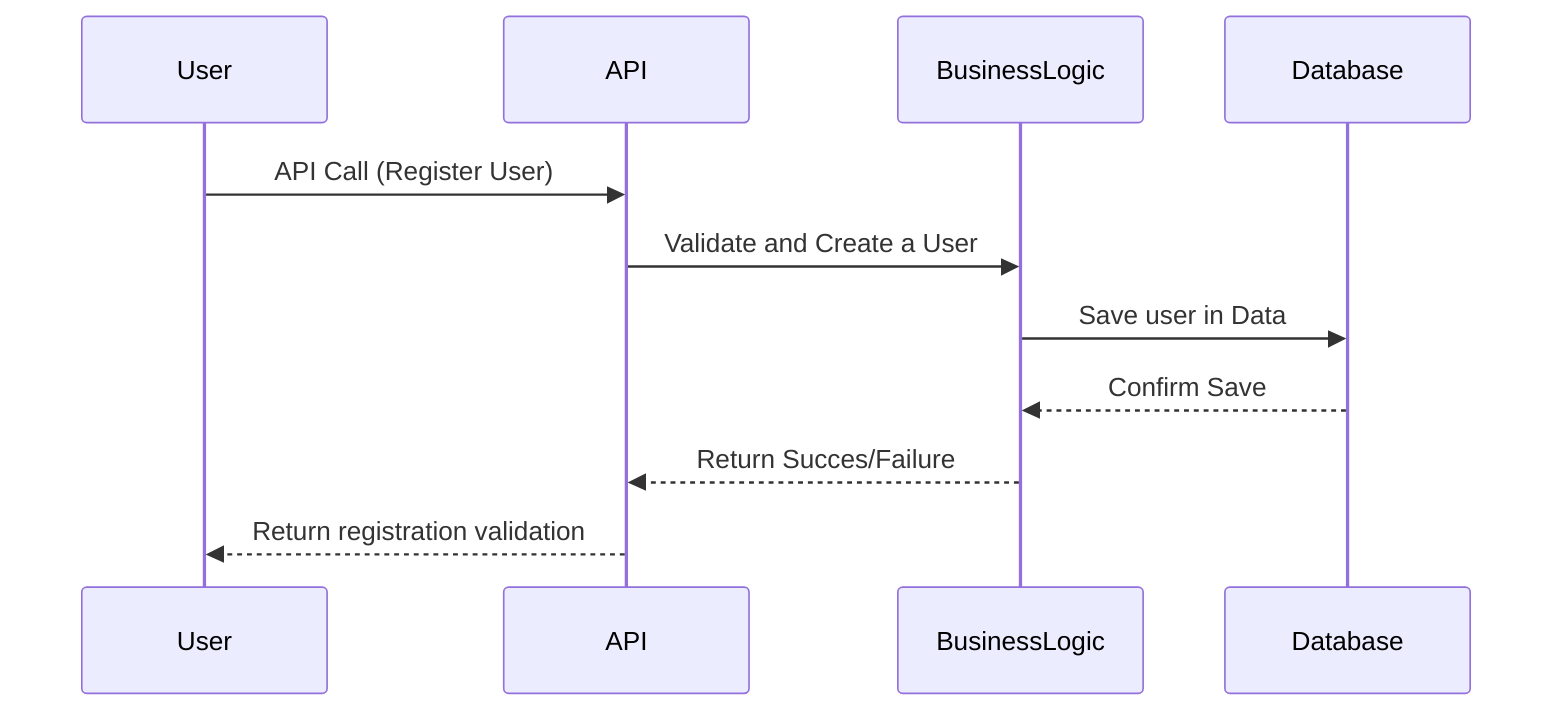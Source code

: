 sequenceDiagram
participant User
participant API
participant BusinessLogic
participant Database

User->>API: API Call (Register User)
API->>BusinessLogic: Validate and Create a User
BusinessLogic->>Database: Save user in Data
Database-->>BusinessLogic: Confirm Save
BusinessLogic-->>API: Return Succes/Failure
API-->>User: Return registration validation